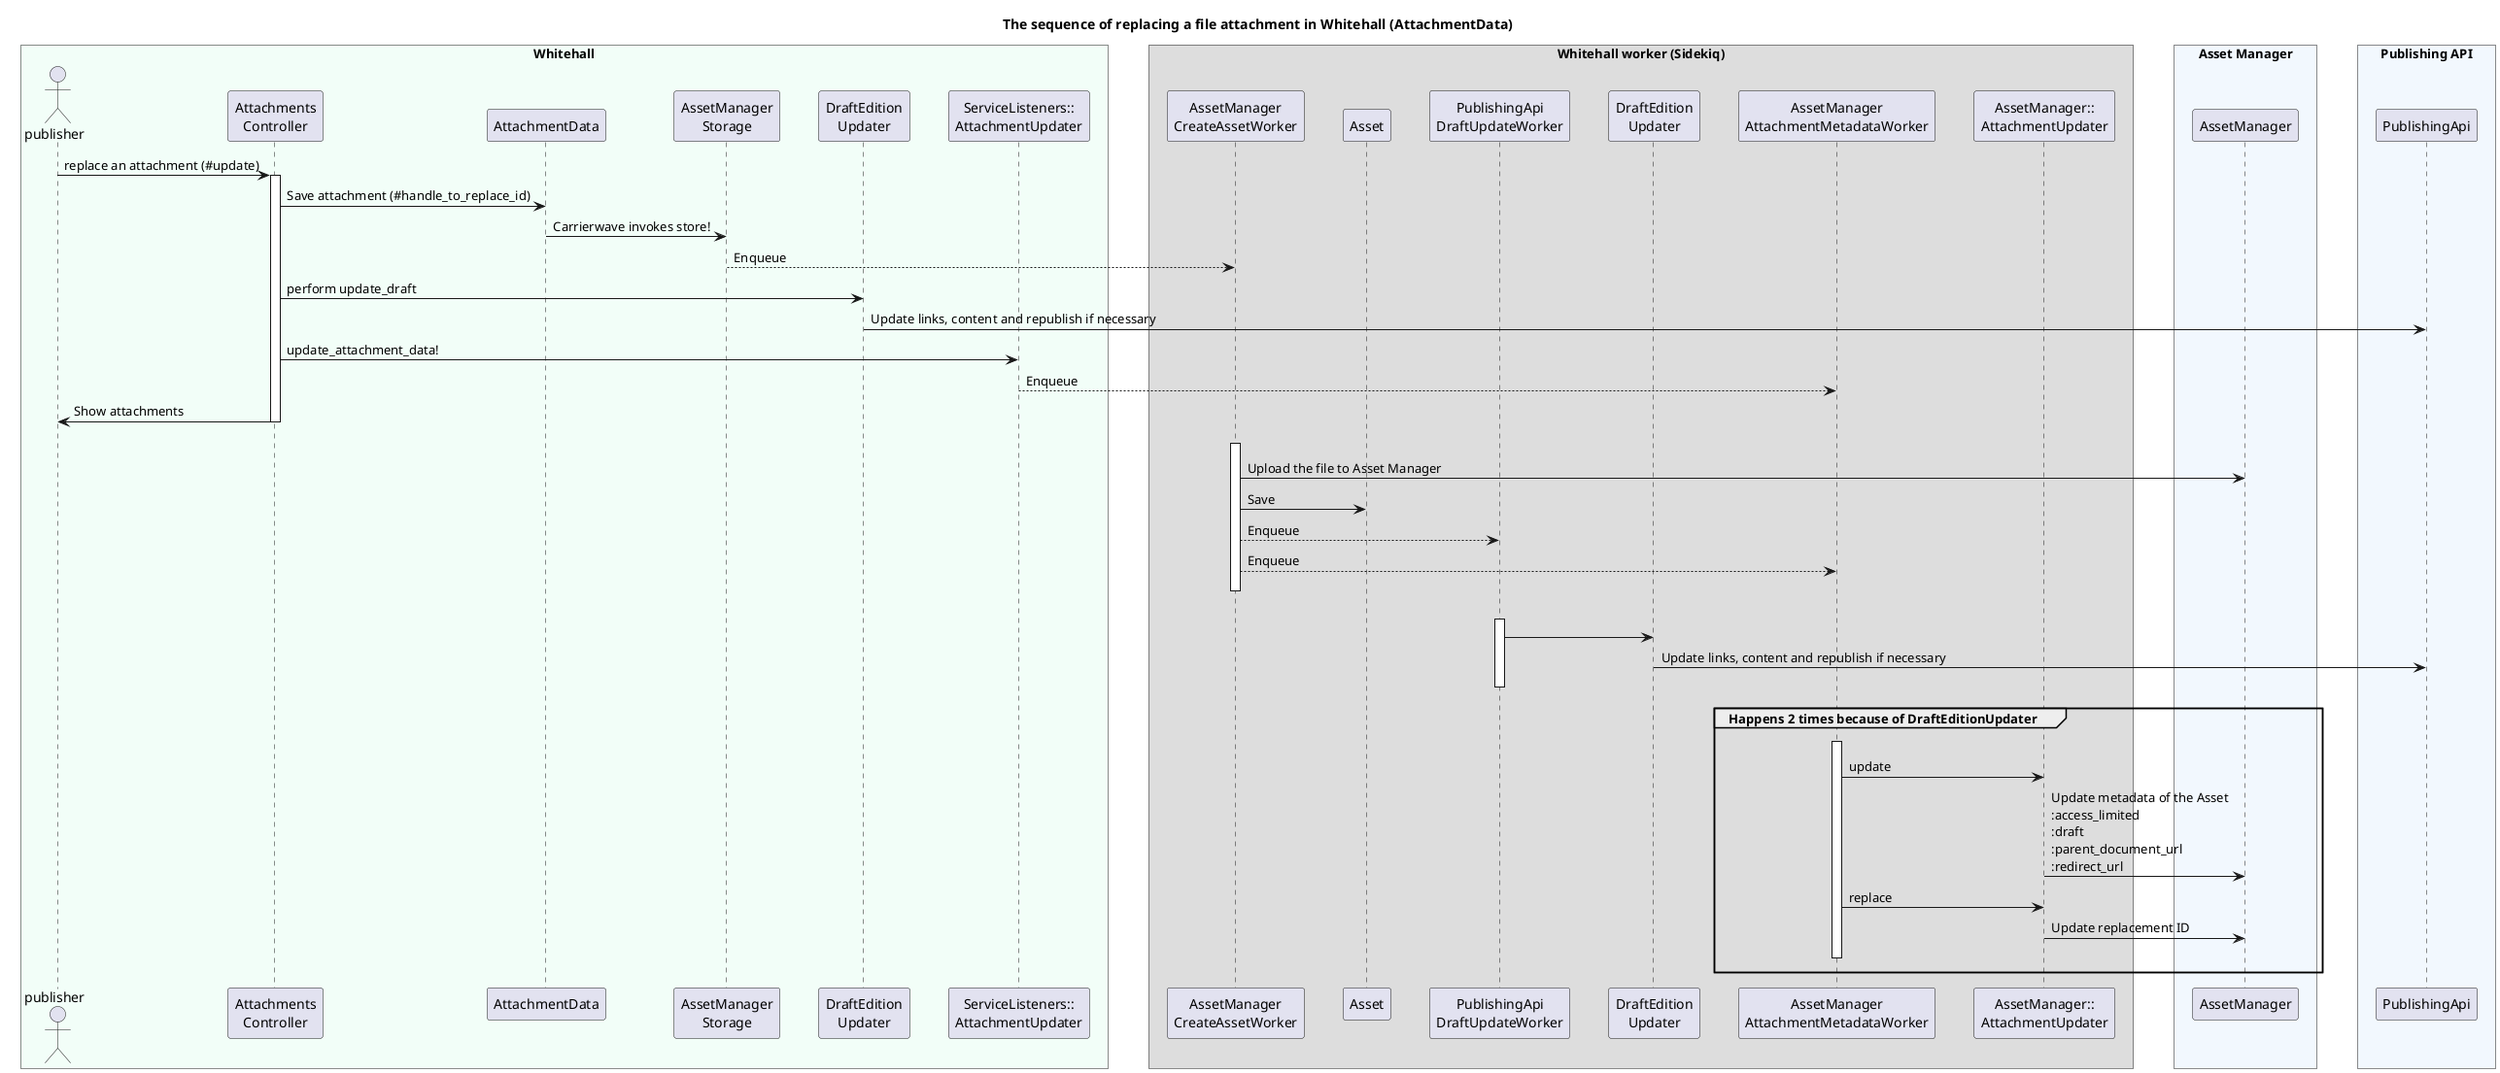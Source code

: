 @startuml asset_attachment_replacement_flow

title The sequence of replacing a file attachment in Whitehall (AttachmentData)
skinparam BoxPadding 20
skinparam ParticipantPadding 15

box "Whitehall" #f2fef8
actor publisher
participant "Attachments\nController" as Controller
participant AttachmentData
participant "AssetManager\nStorage" as AssetManagerStorage
participant "DraftEdition\nUpdater" as DraftEditionUpdater
participant "ServiceListeners::\nAttachmentUpdater" as slAttachmentUpdater
end box

box Whitehall worker (Sidekiq)
participant "AssetManager\nCreateAssetWorker" as AssetManagerCreateAssetWorker
participant Asset
participant "PublishingApi\nDraftUpdateWorker" as PublishingApiDraftUpdateWorker
participant "DraftEdition\nUpdater" as bgDraftEditionUpdater
participant "AssetManager\nAttachmentMetadataWorker" as AssetManagerAttachmentMetadataWorker
participant "AssetManager::\nAttachmentUpdater" as amAttachmentUpdater
end box

box "Asset Manager" #f2f8fe
participant AssetManager
end box

box "Publishing API" #f2f8fe
participant PublishingApi
end box

publisher -> Controller++ : replace an attachment (#update)
Controller -> AttachmentData : Save attachment (#handle_to_replace_id)
AttachmentData -> AssetManagerStorage : Carrierwave invokes store!
AssetManagerStorage --> AssetManagerCreateAssetWorker : Enqueue
Controller -> DraftEditionUpdater : perform update_draft
DraftEditionUpdater -> PublishingApi : Update links, content and republish if necessary
Controller -> slAttachmentUpdater : update_attachment_data!
slAttachmentUpdater --> AssetManagerAttachmentMetadataWorker: Enqueue
Controller -> publisher-- : Show attachments

AssetManagerCreateAssetWorker -[hidden]> AssetManagerCreateAssetWorker++
AssetManagerCreateAssetWorker -> AssetManager : Upload the file to Asset Manager
AssetManagerCreateAssetWorker -> Asset: Save
AssetManagerCreateAssetWorker --> PublishingApiDraftUpdateWorker : Enqueue
AssetManagerCreateAssetWorker --> AssetManagerAttachmentMetadataWorker : Enqueue
AssetManagerCreateAssetWorker -[hidden]> AssetManagerCreateAssetWorker--

PublishingApiDraftUpdateWorker -[hidden]> PublishingApiDraftUpdateWorker++
PublishingApiDraftUpdateWorker -> bgDraftEditionUpdater
bgDraftEditionUpdater -> PublishingApi : Update links, content and republish if necessary
PublishingApiDraftUpdateWorker -[hidden]> PublishingApiDraftUpdateWorker--

group Happens 2 times because of DraftEditionUpdater
  AssetManagerAttachmentMetadataWorker -[hidden]> AssetManagerAttachmentMetadataWorker++
  AssetManagerAttachmentMetadataWorker -> amAttachmentUpdater : update
  amAttachmentUpdater -> AssetManager: Update metadata of the Asset\n:access_limited\n:draft\n:parent_document_url\n:redirect_url
  AssetManagerAttachmentMetadataWorker -> amAttachmentUpdater : replace
  amAttachmentUpdater -> AssetManager: Update replacement ID
  AssetManagerAttachmentMetadataWorker -[hidden]> AssetManagerAttachmentMetadataWorker--
end group

@enduml
